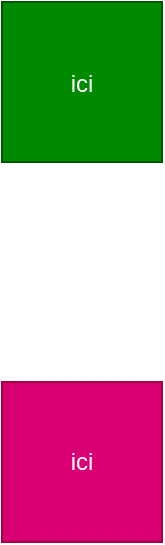 <mxfile>
    <diagram id="P3LEyCri0kwIFk8Ycub4" name="Page-1">
        <mxGraphModel dx="318" dy="310" grid="1" gridSize="10" guides="1" tooltips="1" connect="1" arrows="1" fold="1" page="1" pageScale="1" pageWidth="827" pageHeight="1169" math="0" shadow="0">
            <root>
                <mxCell id="0"/>
                <mxCell id="1" parent="0"/>
                <mxCell id="2" value="&lt;h3&gt;&lt;font style=&quot;font-size: 12px ; font-weight: normal&quot;&gt;ici&lt;/font&gt;&lt;/h3&gt;" style="whiteSpace=wrap;html=1;aspect=fixed;fillColor=#008a00;fontColor=#ffffff;strokeColor=#005700;" parent="1" vertex="1">
                    <mxGeometry x="80" y="40" width="80" height="80" as="geometry"/>
                </mxCell>
                <mxCell id="3" value="ici" style="whiteSpace=wrap;html=1;aspect=fixed;fillColor=#d80073;fontColor=#ffffff;strokeColor=#A50040;" parent="1" vertex="1">
                    <mxGeometry x="80" y="230" width="80" height="80" as="geometry"/>
                </mxCell>
            </root>
        </mxGraphModel>
    </diagram>
</mxfile>